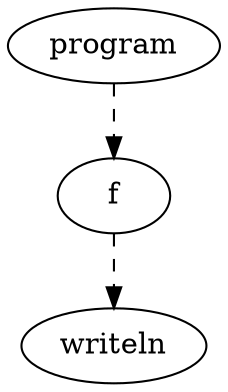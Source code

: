 digraph call_graph {
  program;
  f -> writeln [ style = dashed ];
  program -> f [ style = dashed ];
}
